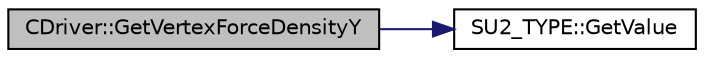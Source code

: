 digraph "CDriver::GetVertexForceDensityY"
{
  edge [fontname="Helvetica",fontsize="10",labelfontname="Helvetica",labelfontsize="10"];
  node [fontname="Helvetica",fontsize="10",shape=record];
  rankdir="LR";
  Node1539 [label="CDriver::GetVertexForceDensityY",height=0.2,width=0.4,color="black", fillcolor="grey75", style="filled", fontcolor="black"];
  Node1539 -> Node1540 [color="midnightblue",fontsize="10",style="solid",fontname="Helvetica"];
  Node1540 [label="SU2_TYPE::GetValue",height=0.2,width=0.4,color="black", fillcolor="white", style="filled",URL="$namespace_s_u2___t_y_p_e.html#a0ed43473f5a450ce028d088427bf10cb",tooltip="Get the (primitive) value of the datatype (needs to be implemented for each new type). "];
}

